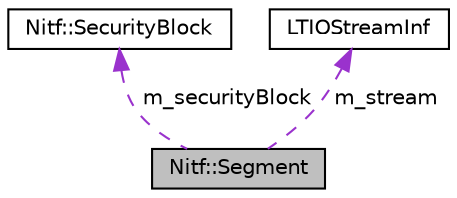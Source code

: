 digraph "Nitf::Segment"
{
  bgcolor="transparent";
  edge [fontname="Helvetica",fontsize="10",labelfontname="Helvetica",labelfontsize="10"];
  node [fontname="Helvetica",fontsize="10",shape=record];
  Node1 [label="Nitf::Segment",height=0.2,width=0.4,color="black", fillcolor="grey75", style="filled" fontcolor="black"];
  Node2 -> Node1 [dir="back",color="darkorchid3",fontsize="10",style="dashed",label=" m_securityBlock" ,fontname="Helvetica"];
  Node2 [label="Nitf::SecurityBlock",height=0.2,width=0.4,color="black",URL="$a00119.html",tooltip="container for security-related metadata "];
  Node3 -> Node1 [dir="back",color="darkorchid3",fontsize="10",style="dashed",label=" m_stream" ,fontname="Helvetica"];
  Node3 [label="LTIOStreamInf",height=0.2,width=0.4,color="black",URL="$a00073.html",tooltip="Abstract definition of a stream. "];
}
